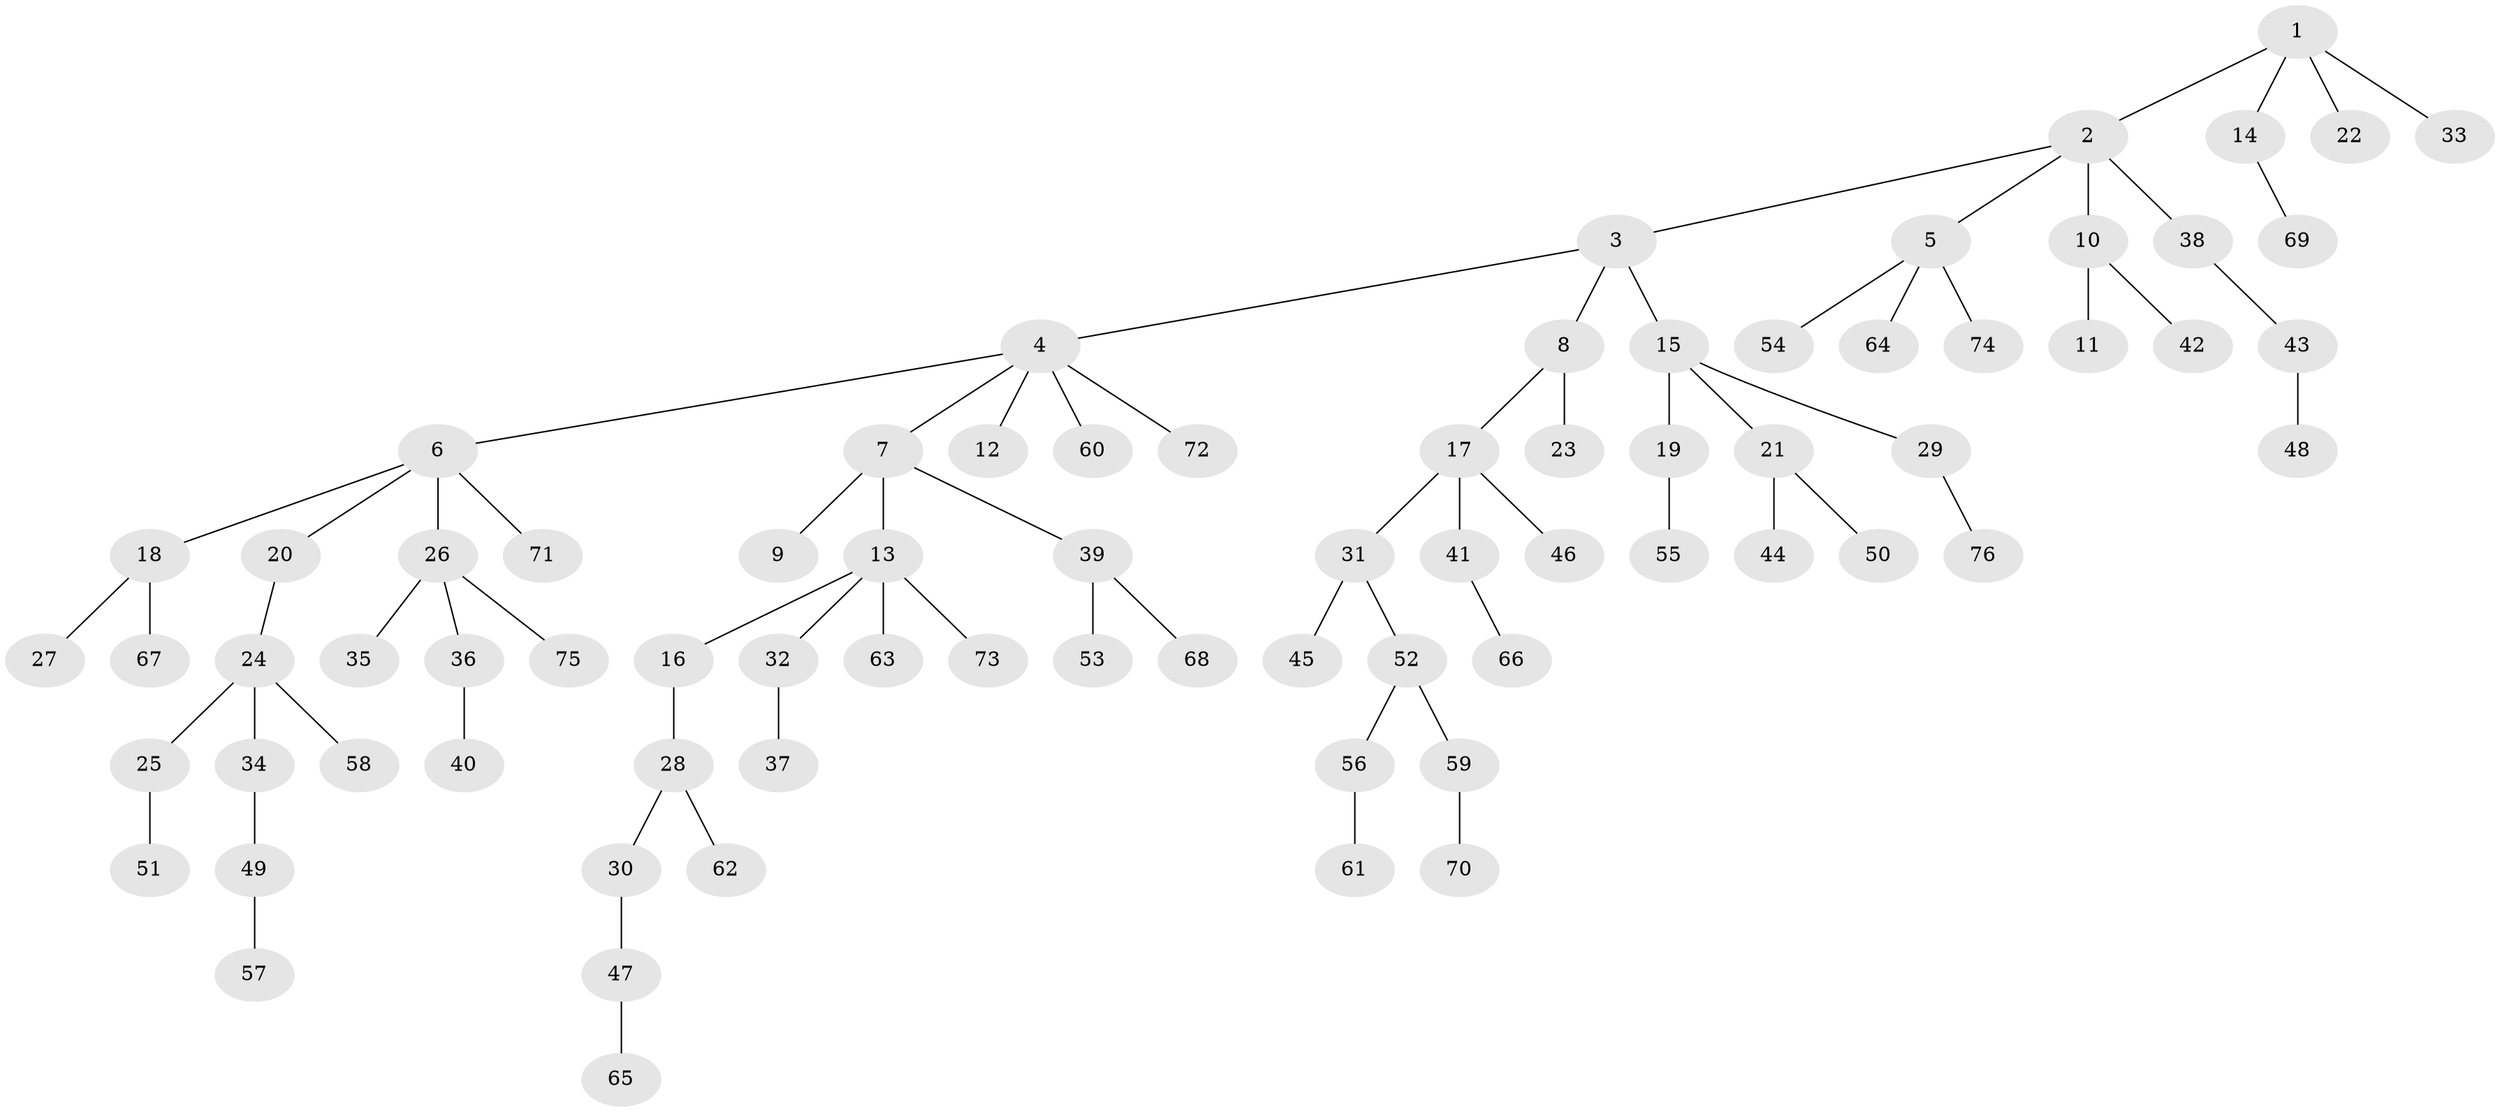 // Generated by graph-tools (version 1.1) at 2025/50/03/09/25 03:50:19]
// undirected, 76 vertices, 75 edges
graph export_dot {
graph [start="1"]
  node [color=gray90,style=filled];
  1;
  2;
  3;
  4;
  5;
  6;
  7;
  8;
  9;
  10;
  11;
  12;
  13;
  14;
  15;
  16;
  17;
  18;
  19;
  20;
  21;
  22;
  23;
  24;
  25;
  26;
  27;
  28;
  29;
  30;
  31;
  32;
  33;
  34;
  35;
  36;
  37;
  38;
  39;
  40;
  41;
  42;
  43;
  44;
  45;
  46;
  47;
  48;
  49;
  50;
  51;
  52;
  53;
  54;
  55;
  56;
  57;
  58;
  59;
  60;
  61;
  62;
  63;
  64;
  65;
  66;
  67;
  68;
  69;
  70;
  71;
  72;
  73;
  74;
  75;
  76;
  1 -- 2;
  1 -- 14;
  1 -- 22;
  1 -- 33;
  2 -- 3;
  2 -- 5;
  2 -- 10;
  2 -- 38;
  3 -- 4;
  3 -- 8;
  3 -- 15;
  4 -- 6;
  4 -- 7;
  4 -- 12;
  4 -- 60;
  4 -- 72;
  5 -- 54;
  5 -- 64;
  5 -- 74;
  6 -- 18;
  6 -- 20;
  6 -- 26;
  6 -- 71;
  7 -- 9;
  7 -- 13;
  7 -- 39;
  8 -- 17;
  8 -- 23;
  10 -- 11;
  10 -- 42;
  13 -- 16;
  13 -- 32;
  13 -- 63;
  13 -- 73;
  14 -- 69;
  15 -- 19;
  15 -- 21;
  15 -- 29;
  16 -- 28;
  17 -- 31;
  17 -- 41;
  17 -- 46;
  18 -- 27;
  18 -- 67;
  19 -- 55;
  20 -- 24;
  21 -- 44;
  21 -- 50;
  24 -- 25;
  24 -- 34;
  24 -- 58;
  25 -- 51;
  26 -- 35;
  26 -- 36;
  26 -- 75;
  28 -- 30;
  28 -- 62;
  29 -- 76;
  30 -- 47;
  31 -- 45;
  31 -- 52;
  32 -- 37;
  34 -- 49;
  36 -- 40;
  38 -- 43;
  39 -- 53;
  39 -- 68;
  41 -- 66;
  43 -- 48;
  47 -- 65;
  49 -- 57;
  52 -- 56;
  52 -- 59;
  56 -- 61;
  59 -- 70;
}
